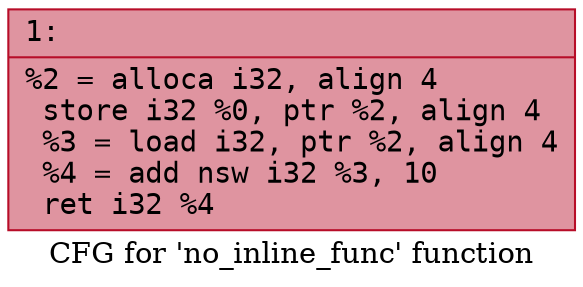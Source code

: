 digraph "CFG for 'no_inline_func' function" {
	label="CFG for 'no_inline_func' function";

	Node0x606822cf53e0 [shape=record,color="#b70d28ff", style=filled, fillcolor="#b70d2870" fontname="Courier",label="{1:\l|  %2 = alloca i32, align 4\l  store i32 %0, ptr %2, align 4\l  %3 = load i32, ptr %2, align 4\l  %4 = add nsw i32 %3, 10\l  ret i32 %4\l}"];
}
